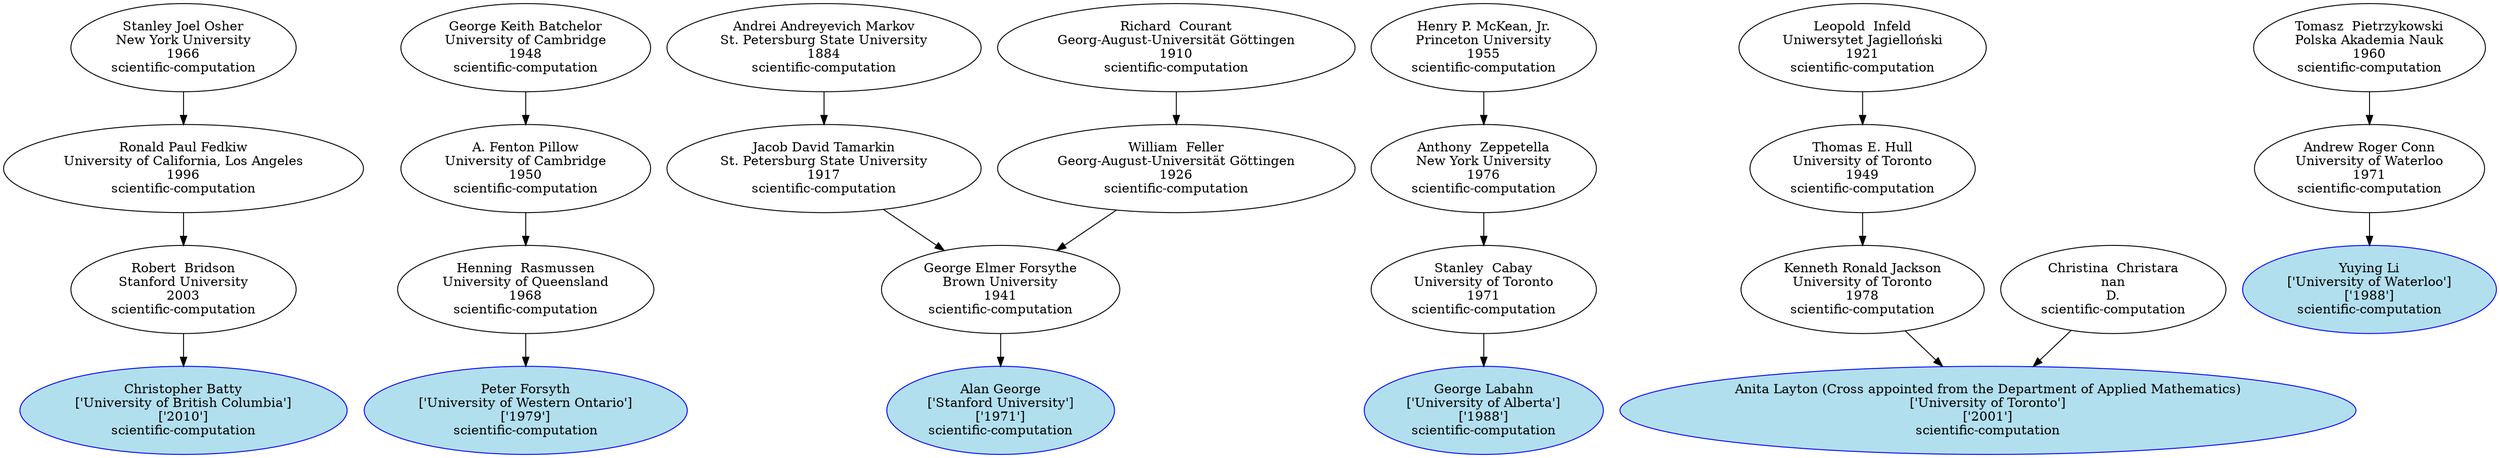 digraph "Academic Genealogy for scientific-computation" {
	147355 [label="Christopher Batty
['University of British Columbia']
['2010']
scientific-computation" color=blue fillcolor=lightblue2 style=filled]
	66894 [label="Peter Forsyth
['University of Western Ontario']
['1979']
scientific-computation" color=blue fillcolor=lightblue2 style=filled]
	50835 [label="Alan George
['Stanford University']
['1971']
scientific-computation" color=blue fillcolor=lightblue2 style=filled]
	87911 [label="George Labahn
['University of Alberta']
['1988']
scientific-computation" color=blue fillcolor=lightblue2 style=filled]
	65049 [label="Anita Layton (Cross appointed from the Department of Applied Mathematics)
['University of Toronto']
['2001']
scientific-computation" color=blue fillcolor=lightblue2 style=filled]
	66915 [label="Yuying Li
['University of Waterloo']
['1988']
scientific-computation" color=blue fillcolor=lightblue2 style=filled]
	70795 [label="Robert  Bridson
Stanford University
2003
scientific-computation"]
	68238 [label="Henning  Rasmussen
University of Queensland
1968
scientific-computation"]
	4319 [label="George Elmer Forsythe
Brown University
1941
scientific-computation"]
	72398 [label="Stanley  Cabay
University of Toronto
1971
scientific-computation"]
	59043 [label="Kenneth Ronald Jackson
University of Toronto
1978
scientific-computation"]
	65023 [label="Christina  Christara
nan
D.
scientific-computation"]
	42579 [label="Andrew Roger Conn
University of Waterloo
1971
scientific-computation"]
	36653 [label="Ronald Paul Fedkiw
University of California, Los Angeles
1996
scientific-computation"]
	14740 [label="A. Fenton Pillow
University of Cambridge
1950
scientific-computation"]
	4740 [label="Jacob David Tamarkin
St. Petersburg State University
1917
scientific-computation"]
	33019 [label="William  Feller
Georg-August-Universität Göttingen
1926
scientific-computation"]
	33269 [label="Anthony  Zeppetella
New York University
1976
scientific-computation"]
	17245 [label="Thomas E. Hull
University of Toronto
1949
scientific-computation"]
	66902 [label="Tomasz  Pietrzykowski
Polska Akademia Nauk
1960
scientific-computation"]
	11645 [label="Stanley Joel Osher
New York University
1966
scientific-computation"]
	30467 [label="George Keith Batchelor
University of Cambridge
1948
scientific-computation"]
	12543 [label="Andrei Andreyevich Markov
St. Petersburg State University
1884
scientific-computation"]
	7378 [label="Richard  Courant
Georg-August-Universität Göttingen
1910
scientific-computation"]
	33017 [label="Henry P. McKean, Jr.
Princeton University
1955
scientific-computation"]
	16268 [label="Leopold  Infeld
Uniwersytet Jagielloński
1921
scientific-computation"]
	70795 -> 147355
	68238 -> 66894
	4319 -> 50835
	72398 -> 87911
	59043 -> 65049
	65023 -> 65049
	42579 -> 66915
	36653 -> 70795
	14740 -> 68238
	4740 -> 4319
	33019 -> 4319
	33269 -> 72398
	17245 -> 59043
	66902 -> 42579
	11645 -> 36653
	30467 -> 14740
	12543 -> 4740
	7378 -> 33019
	33017 -> 33269
	16268 -> 17245
}
